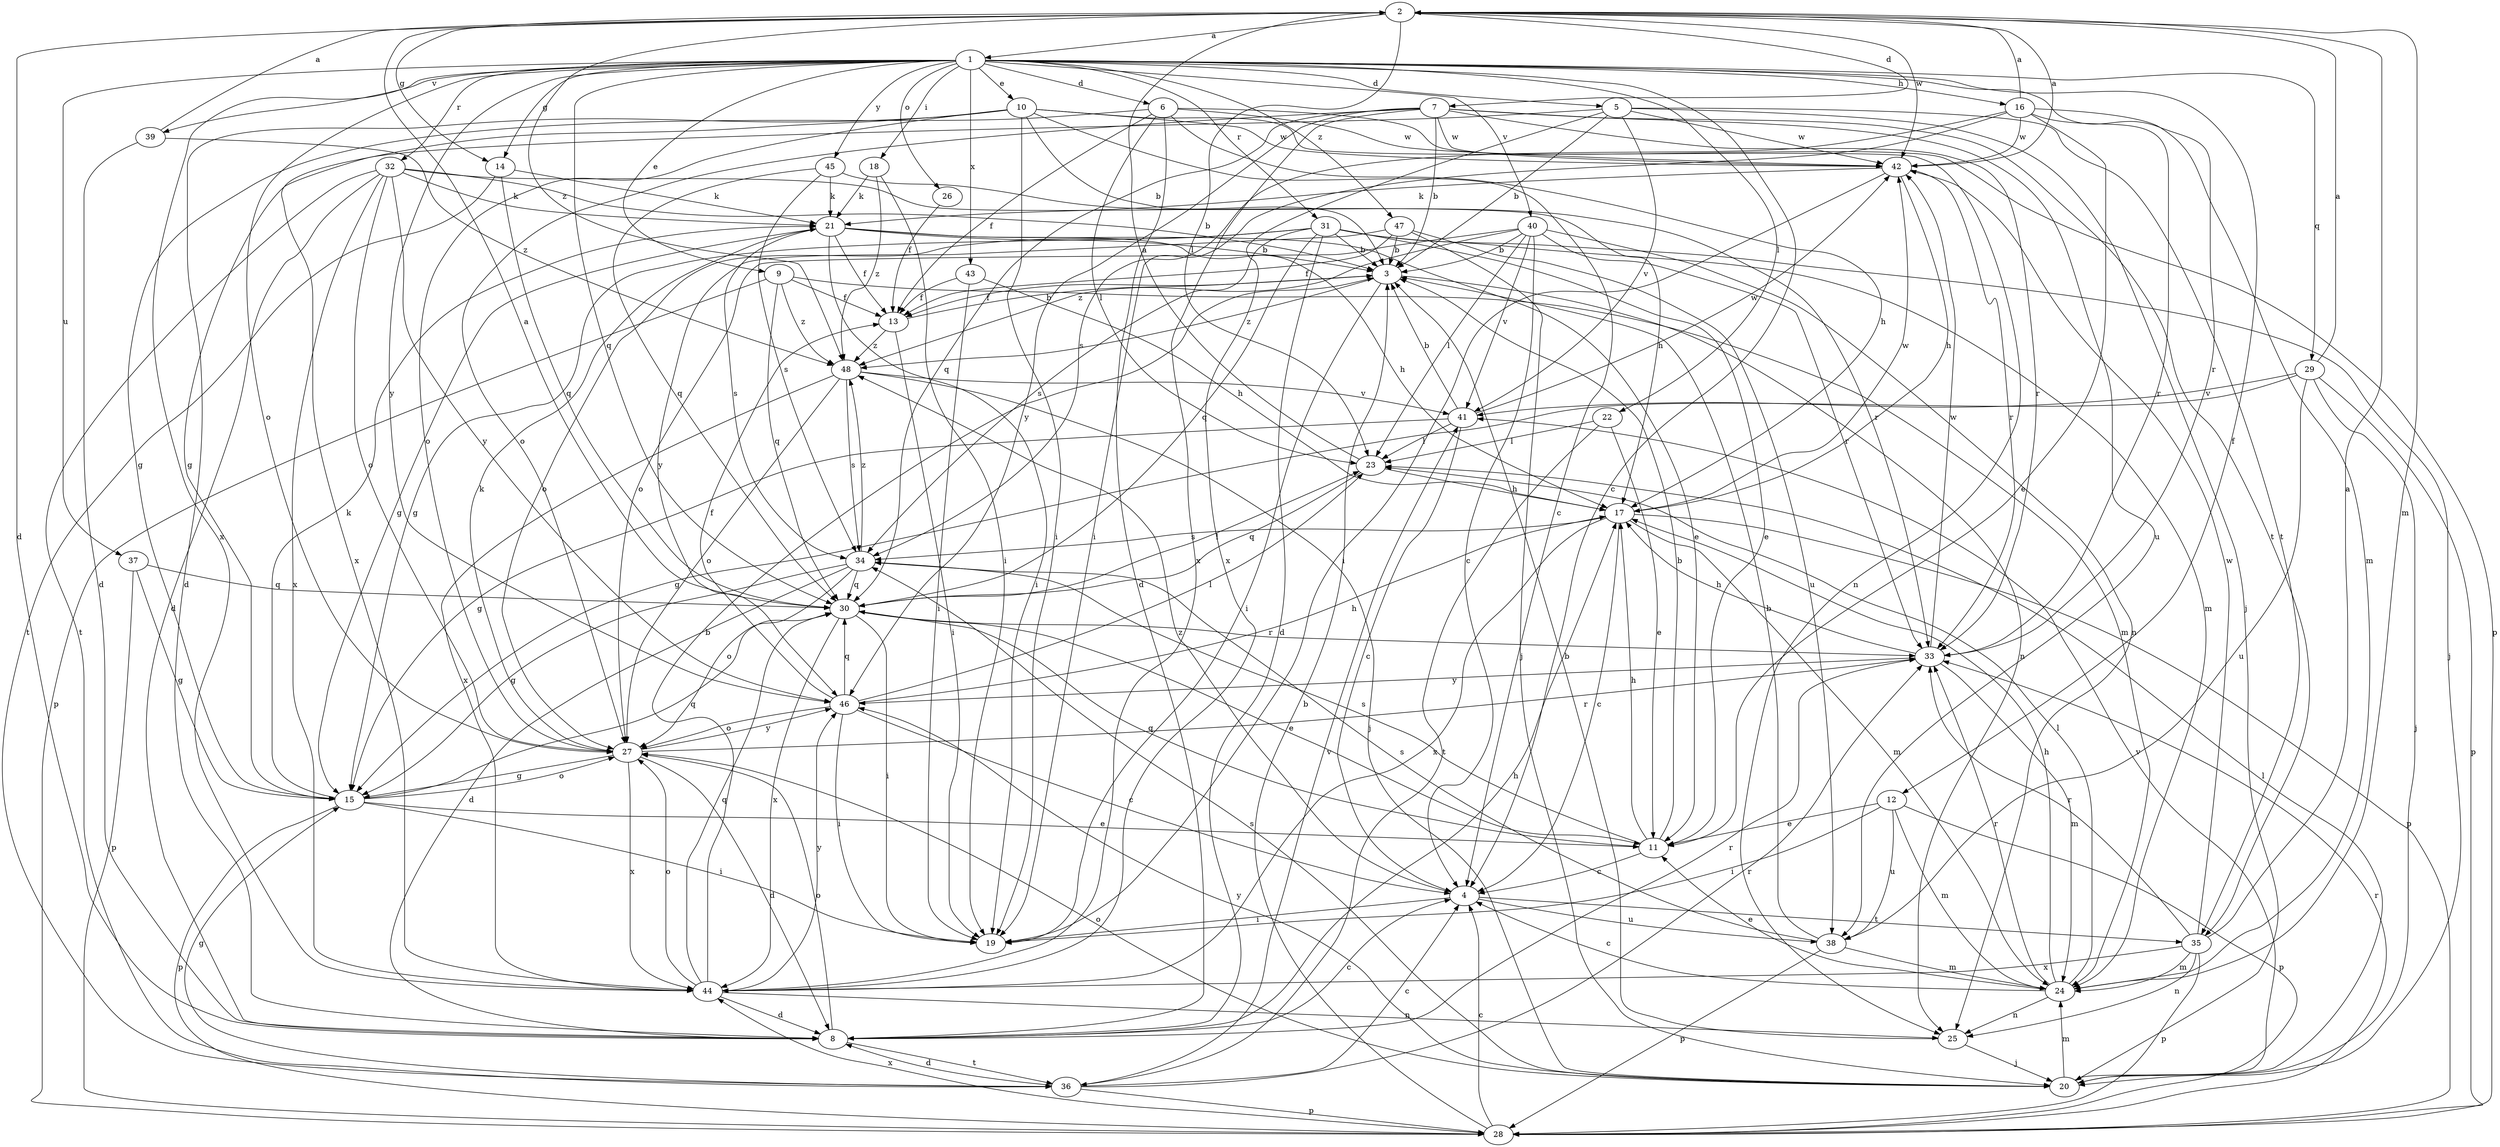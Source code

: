 strict digraph  {
	2 -> 1 [label=a];
	16 -> 2 [label=a];
	23 -> 2 [label=a];
	29 -> 2 [label=a];
	30 -> 2 [label=a];
	35 -> 2 [label=a];
	39 -> 2 [label=a];
	42 -> 2 [label=a];
	5 -> 3 [label=b];
	7 -> 3 [label=b];
	10 -> 3 [label=b];
	11 -> 3 [label=b];
	13 -> 3 [label=b];
	21 -> 3 [label=b];
	25 -> 3 [label=b];
	28 -> 3 [label=b];
	31 -> 3 [label=b];
	32 -> 3 [label=b];
	38 -> 3 [label=b];
	40 -> 3 [label=b];
	41 -> 3 [label=b];
	44 -> 3 [label=b];
	47 -> 3 [label=b];
	1 -> 4 [label=c];
	8 -> 4 [label=c];
	10 -> 4 [label=c];
	11 -> 4 [label=c];
	17 -> 4 [label=c];
	24 -> 4 [label=c];
	28 -> 4 [label=c];
	36 -> 4 [label=c];
	40 -> 4 [label=c];
	41 -> 4 [label=c];
	46 -> 4 [label=c];
	1 -> 5 [label=d];
	1 -> 6 [label=d];
	2 -> 7 [label=d];
	2 -> 8 [label=d];
	6 -> 8 [label=d];
	10 -> 8 [label=d];
	27 -> 8 [label=d];
	31 -> 8 [label=d];
	32 -> 8 [label=d];
	34 -> 8 [label=d];
	36 -> 8 [label=d];
	39 -> 8 [label=d];
	44 -> 8 [label=d];
	1 -> 9 [label=e];
	1 -> 10 [label=e];
	12 -> 11 [label=e];
	15 -> 11 [label=e];
	16 -> 11 [label=e];
	21 -> 11 [label=e];
	22 -> 11 [label=e];
	24 -> 11 [label=e];
	30 -> 11 [label=e];
	31 -> 11 [label=e];
	1 -> 12 [label=f];
	3 -> 13 [label=f];
	6 -> 13 [label=f];
	9 -> 13 [label=f];
	21 -> 13 [label=f];
	26 -> 13 [label=f];
	43 -> 13 [label=f];
	46 -> 13 [label=f];
	47 -> 13 [label=f];
	1 -> 14 [label=g];
	2 -> 14 [label=g];
	5 -> 15 [label=g];
	6 -> 15 [label=g];
	21 -> 15 [label=g];
	27 -> 15 [label=g];
	29 -> 15 [label=g];
	31 -> 15 [label=g];
	34 -> 15 [label=g];
	36 -> 15 [label=g];
	37 -> 15 [label=g];
	41 -> 15 [label=g];
	1 -> 16 [label=h];
	6 -> 17 [label=h];
	8 -> 17 [label=h];
	11 -> 17 [label=h];
	21 -> 17 [label=h];
	23 -> 17 [label=h];
	24 -> 17 [label=h];
	32 -> 17 [label=h];
	33 -> 17 [label=h];
	42 -> 17 [label=h];
	43 -> 17 [label=h];
	46 -> 17 [label=h];
	1 -> 18 [label=i];
	3 -> 19 [label=i];
	4 -> 19 [label=i];
	10 -> 19 [label=i];
	12 -> 19 [label=i];
	13 -> 19 [label=i];
	15 -> 19 [label=i];
	16 -> 19 [label=i];
	18 -> 19 [label=i];
	21 -> 19 [label=i];
	30 -> 19 [label=i];
	42 -> 19 [label=i];
	43 -> 19 [label=i];
	46 -> 19 [label=i];
	5 -> 20 [label=j];
	25 -> 20 [label=j];
	29 -> 20 [label=j];
	31 -> 20 [label=j];
	47 -> 20 [label=j];
	48 -> 20 [label=j];
	14 -> 21 [label=k];
	15 -> 21 [label=k];
	18 -> 21 [label=k];
	27 -> 21 [label=k];
	32 -> 21 [label=k];
	42 -> 21 [label=k];
	45 -> 21 [label=k];
	1 -> 22 [label=l];
	2 -> 23 [label=l];
	6 -> 23 [label=l];
	20 -> 23 [label=l];
	22 -> 23 [label=l];
	24 -> 23 [label=l];
	30 -> 23 [label=l];
	40 -> 23 [label=l];
	41 -> 23 [label=l];
	46 -> 23 [label=l];
	2 -> 24 [label=m];
	9 -> 24 [label=m];
	12 -> 24 [label=m];
	16 -> 24 [label=m];
	17 -> 24 [label=m];
	20 -> 24 [label=m];
	31 -> 24 [label=m];
	33 -> 24 [label=m];
	35 -> 24 [label=m];
	38 -> 24 [label=m];
	3 -> 25 [label=n];
	10 -> 25 [label=n];
	24 -> 25 [label=n];
	35 -> 25 [label=n];
	40 -> 25 [label=n];
	44 -> 25 [label=n];
	1 -> 26 [label=o];
	1 -> 27 [label=o];
	7 -> 27 [label=o];
	8 -> 27 [label=o];
	10 -> 27 [label=o];
	15 -> 27 [label=o];
	20 -> 27 [label=o];
	31 -> 27 [label=o];
	32 -> 27 [label=o];
	34 -> 27 [label=o];
	40 -> 27 [label=o];
	44 -> 27 [label=o];
	46 -> 27 [label=o];
	48 -> 27 [label=o];
	6 -> 28 [label=p];
	9 -> 28 [label=p];
	12 -> 28 [label=p];
	15 -> 28 [label=p];
	17 -> 28 [label=p];
	29 -> 28 [label=p];
	35 -> 28 [label=p];
	36 -> 28 [label=p];
	37 -> 28 [label=p];
	38 -> 28 [label=p];
	1 -> 29 [label=q];
	1 -> 30 [label=q];
	7 -> 30 [label=q];
	9 -> 30 [label=q];
	11 -> 30 [label=q];
	14 -> 30 [label=q];
	15 -> 30 [label=q];
	23 -> 30 [label=q];
	31 -> 30 [label=q];
	34 -> 30 [label=q];
	37 -> 30 [label=q];
	44 -> 30 [label=q];
	45 -> 30 [label=q];
	46 -> 30 [label=q];
	1 -> 31 [label=r];
	1 -> 32 [label=r];
	1 -> 33 [label=r];
	7 -> 33 [label=r];
	8 -> 33 [label=r];
	16 -> 33 [label=r];
	24 -> 33 [label=r];
	27 -> 33 [label=r];
	28 -> 33 [label=r];
	30 -> 33 [label=r];
	35 -> 33 [label=r];
	36 -> 33 [label=r];
	40 -> 33 [label=r];
	42 -> 33 [label=r];
	45 -> 33 [label=r];
	11 -> 34 [label=s];
	16 -> 34 [label=s];
	17 -> 34 [label=s];
	20 -> 34 [label=s];
	21 -> 34 [label=s];
	31 -> 34 [label=s];
	38 -> 34 [label=s];
	45 -> 34 [label=s];
	48 -> 34 [label=s];
	4 -> 35 [label=t];
	5 -> 35 [label=t];
	7 -> 35 [label=t];
	8 -> 36 [label=t];
	14 -> 36 [label=t];
	22 -> 36 [label=t];
	32 -> 36 [label=t];
	1 -> 37 [label=u];
	4 -> 38 [label=u];
	7 -> 38 [label=u];
	12 -> 38 [label=u];
	29 -> 38 [label=u];
	47 -> 38 [label=u];
	1 -> 39 [label=v];
	1 -> 40 [label=v];
	5 -> 41 [label=v];
	20 -> 41 [label=v];
	29 -> 41 [label=v];
	36 -> 41 [label=v];
	40 -> 41 [label=v];
	48 -> 41 [label=v];
	2 -> 42 [label=w];
	5 -> 42 [label=w];
	6 -> 42 [label=w];
	7 -> 42 [label=w];
	10 -> 42 [label=w];
	16 -> 42 [label=w];
	17 -> 42 [label=w];
	33 -> 42 [label=w];
	35 -> 42 [label=w];
	41 -> 42 [label=w];
	1 -> 43 [label=x];
	1 -> 44 [label=x];
	5 -> 44 [label=x];
	7 -> 44 [label=x];
	10 -> 44 [label=x];
	17 -> 44 [label=x];
	27 -> 44 [label=x];
	28 -> 44 [label=x];
	30 -> 44 [label=x];
	32 -> 44 [label=x];
	35 -> 44 [label=x];
	48 -> 44 [label=x];
	1 -> 45 [label=y];
	1 -> 46 [label=y];
	7 -> 46 [label=y];
	20 -> 46 [label=y];
	27 -> 46 [label=y];
	32 -> 46 [label=y];
	33 -> 46 [label=y];
	44 -> 46 [label=y];
	47 -> 46 [label=y];
	1 -> 47 [label=z];
	2 -> 48 [label=z];
	3 -> 48 [label=z];
	4 -> 48 [label=z];
	9 -> 48 [label=z];
	13 -> 48 [label=z];
	18 -> 48 [label=z];
	34 -> 48 [label=z];
	39 -> 48 [label=z];
	40 -> 48 [label=z];
}
